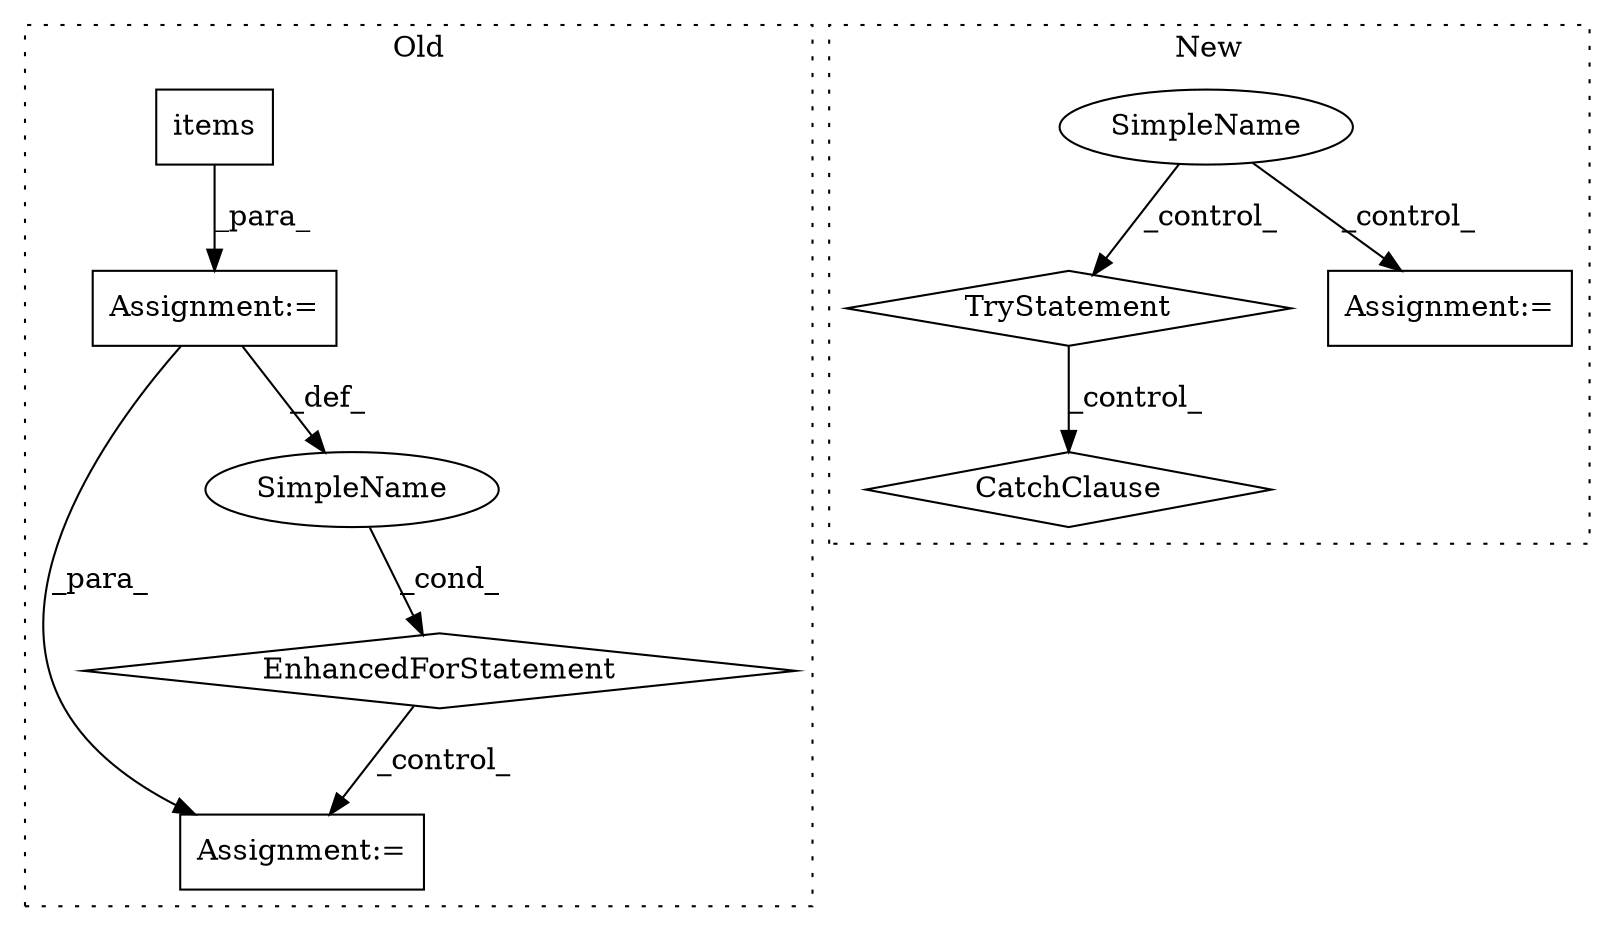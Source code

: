 digraph G {
subgraph cluster0 {
1 [label="items" a="32" s="5839" l="7" shape="box"];
4 [label="Assignment:=" a="7" s="5719,5846" l="80,2" shape="box"];
5 [label="EnhancedForStatement" a="70" s="5719,5846" l="80,2" shape="diamond"];
6 [label="Assignment:=" a="7" s="5949" l="29" shape="box"];
7 [label="SimpleName" a="42" s="5803" l="6" shape="ellipse"];
label = "Old";
style="dotted";
}
subgraph cluster1 {
2 [label="TryStatement" a="54" s="7473" l="4" shape="diamond"];
3 [label="CatchClause" a="12" s="7554,7596" l="19,2" shape="diamond"];
8 [label="SimpleName" a="42" s="" l="" shape="ellipse"];
9 [label="Assignment:=" a="7" s="7324" l="1" shape="box"];
label = "New";
style="dotted";
}
1 -> 4 [label="_para_"];
2 -> 3 [label="_control_"];
4 -> 6 [label="_para_"];
4 -> 7 [label="_def_"];
5 -> 6 [label="_control_"];
7 -> 5 [label="_cond_"];
8 -> 2 [label="_control_"];
8 -> 9 [label="_control_"];
}